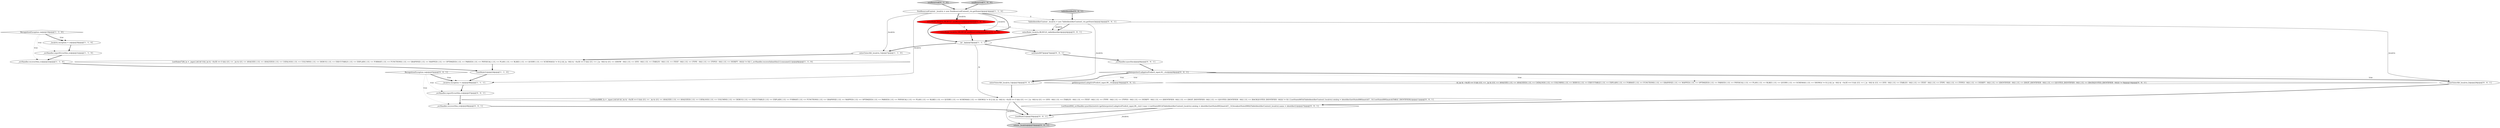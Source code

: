digraph {
4 [style = filled, label = "_localctx.exception = re@@@46@@@['1', '1', '1']", fillcolor = white, shape = ellipse image = "AAA0AAABBB1BBB"];
6 [style = filled, label = "_errHandler.reportError(this,re)@@@21@@@['1', '1', '0']", fillcolor = white, shape = ellipse image = "AAA0AAABBB1BBB"];
1 [style = filled, label = "enterRule(_localctx,98,RULE_nonReserved)@@@4@@@['1', '0', '0']", fillcolor = red, shape = ellipse image = "AAA1AAABBB1BBB"];
2 [style = filled, label = "{setState(728)_la = _input.LA(1)if (!((((_la) & ~0x3f) == 0 && ((1L << _la) & ((1L << ANALYZE) | (1L << ANALYZED) | (1L << CATALOGS) | (1L << COLUMNS) | (1L << DEBUG) | (1L << EXECUTABLE) | (1L << EXPLAIN) | (1L << FORMAT) | (1L << FUNCTIONS) | (1L << GRAPHVIZ) | (1L << MAPPED) | (1L << OPTIMIZED) | (1L << PARSED) | (1L << PHYSICAL) | (1L << PLAN) | (1L << RLIKE) | (1L << QUERY) | (1L << SCHEMAS))) != 0) || ((((_la - 64)) & ~0x3f) == 0 && ((1L << (_la - 64)) & ((1L << (SHOW - 64)) | (1L << (SYS - 64)) | (1L << (TABLES - 64)) | (1L << (TEXT - 64)) | (1L << (TYPE - 64)) | (1L << (TYPES - 64)) | (1L << (VERIFY - 64)))) != 0))) {_errHandler.recoverInline(this)}{consume()}}@@@8@@@['1', '1', '0']", fillcolor = white, shape = ellipse image = "AAA0AAABBB1BBB"];
16 [style = filled, label = "enterRule(_localctx,88,RULE_tableIdentifier)@@@4@@@['0', '0', '1']", fillcolor = white, shape = ellipse image = "AAA0AAABBB3BBB"];
5 [style = filled, label = "enterOuterAlt(_localctx,1)@@@7@@@['1', '1', '0']", fillcolor = white, shape = ellipse image = "AAA0AAABBB1BBB"];
20 [style = filled, label = "_errHandler.recover(this,re)@@@48@@@['0', '0', '1']", fillcolor = white, shape = ellipse image = "AAA0AAABBB3BBB"];
28 [style = filled, label = "RecognitionException re@@@45@@@['0', '0', '1']", fillcolor = white, shape = diamond image = "AAA0AAABBB3BBB"];
25 [style = filled, label = "TableIdentifierContext _localctx = new TableIdentifierContext(_ctx,getState())@@@3@@@['0', '0', '1']", fillcolor = white, shape = ellipse image = "AAA0AAABBB3BBB"];
13 [style = filled, label = "nonReserved['0', '1', '0']", fillcolor = lightgray, shape = diamond image = "AAA0AAABBB2BBB"];
14 [style = filled, label = "return _localctx@@@53@@@['0', '0', '1']", fillcolor = lightgray, shape = ellipse image = "AAA0AAABBB3BBB"];
0 [style = filled, label = "nonReserved['1', '0', '0']", fillcolor = lightgray, shape = diamond image = "AAA0AAABBB1BBB"];
24 [style = filled, label = "{setState(688)_la = _input.LA(1)if ((((_la) & ~0x3f) == 0 && ((1L << _la) & ((1L << ANALYZE) | (1L << ANALYZED) | (1L << CATALOGS) | (1L << COLUMNS) | (1L << DEBUG) | (1L << EXECUTABLE) | (1L << EXPLAIN) | (1L << FORMAT) | (1L << FUNCTIONS) | (1L << GRAPHVIZ) | (1L << MAPPED) | (1L << OPTIMIZED) | (1L << PARSED) | (1L << PHYSICAL) | (1L << PLAN) | (1L << RLIKE) | (1L << QUERY) | (1L << SCHEMAS) | (1L << SHOW))) != 0) || ((((_la - 64)) & ~0x3f) == 0 && ((1L << (_la - 64)) & ((1L << (SYS - 64)) | (1L << (TABLES - 64)) | (1L << (TEXT - 64)) | (1L << (TYPE - 64)) | (1L << (TYPES - 64)) | (1L << (VERIFY - 64)) | (1L << (IDENTIFIER - 64)) | (1L << (DIGIT_IDENTIFIER - 64)) | (1L << (QUOTED_IDENTIFIER - 64)) | (1L << (BACKQUOTED_IDENTIFIER - 64)))) != 0)) {{setState(685)((TableIdentifierContext)_localctx).catalog = identifier()setState(686)match(T__3)}}setState(690)match(TABLE_IDENTIFIER)}@@@11@@@['0', '0', '1']", fillcolor = white, shape = ellipse image = "AAA0AAABBB3BBB"];
8 [style = filled, label = "_errHandler.recover(this,re)@@@22@@@['1', '1', '0']", fillcolor = white, shape = ellipse image = "AAA0AAABBB1BBB"];
22 [style = filled, label = "{exitRule()}@@@50@@@['0', '0', '1']", fillcolor = white, shape = ellipse image = "AAA0AAABBB3BBB"];
10 [style = filled, label = "_localctx.exception = re@@@20@@@['1', '1', '0']", fillcolor = white, shape = ellipse image = "AAA0AAABBB1BBB"];
23 [style = filled, label = "_errHandler.sync(this)@@@8@@@['0', '0', '1']", fillcolor = white, shape = ellipse image = "AAA0AAABBB3BBB"];
21 [style = filled, label = "getInterpreter().adaptivePredict(_input,91,_ctx)@@@9@@@['0', '0', '1']", fillcolor = white, shape = diamond image = "AAA0AAABBB3BBB"];
30 [style = filled, label = "getInterpreter().adaptivePredict(_input,90,_ctx)@@@30@@@['0', '0', '1']", fillcolor = white, shape = diamond image = "AAA0AAABBB3BBB"];
15 [style = filled, label = "tableIdentifier['0', '0', '1']", fillcolor = lightgray, shape = diamond image = "AAA0AAABBB3BBB"];
18 [style = filled, label = "setState(697)@@@7@@@['0', '0', '1']", fillcolor = white, shape = ellipse image = "AAA0AAABBB3BBB"];
17 [style = filled, label = "_errHandler.reportError(this,re)@@@47@@@['0', '0', '1']", fillcolor = white, shape = ellipse image = "AAA0AAABBB3BBB"];
29 [style = filled, label = "{setState(694)_errHandler.sync(this)switch (getInterpreter().adaptivePredict(_input,90,_ctx)) {case 1:{setState(691)((TableIdentifierContext)_localctx).catalog = identifier()setState(692)match(T__3)}breaksetState(696)((TableIdentifierContext)_localctx).name = identifier()}@@@27@@@['0', '0', '1']", fillcolor = white, shape = ellipse image = "AAA0AAABBB3BBB"];
3 [style = filled, label = "{exitRule()}@@@24@@@['1', '1', '0']", fillcolor = white, shape = ellipse image = "AAA0AAABBB1BBB"];
27 [style = filled, label = "(((_la) & ~0x3f) == 0 && ((1L << _la) & ((1L << ANALYZE) | (1L << ANALYZED) | (1L << CATALOGS) | (1L << COLUMNS) | (1L << DEBUG) | (1L << EXECUTABLE) | (1L << EXPLAIN) | (1L << FORMAT) | (1L << FUNCTIONS) | (1L << GRAPHVIZ) | (1L << MAPPED) | (1L << OPTIMIZED) | (1L << PARSED) | (1L << PHYSICAL) | (1L << PLAN) | (1L << RLIKE) | (1L << QUERY) | (1L << SCHEMAS) | (1L << SHOW))) != 0) || ((((_la - 64)) & ~0x3f) == 0 && ((1L << (_la - 64)) & ((1L << (SYS - 64)) | (1L << (TABLES - 64)) | (1L << (TEXT - 64)) | (1L << (TYPE - 64)) | (1L << (TYPES - 64)) | (1L << (VERIFY - 64)) | (1L << (IDENTIFIER - 64)) | (1L << (DIGIT_IDENTIFIER - 64)) | (1L << (QUOTED_IDENTIFIER - 64)) | (1L << (BACKQUOTED_IDENTIFIER - 64)))) != 0)@@@14@@@['0', '0', '1']", fillcolor = white, shape = diamond image = "AAA0AAABBB3BBB"];
11 [style = filled, label = "int _la@@@5@@@['1', '1', '1']", fillcolor = white, shape = ellipse image = "AAA0AAABBB1BBB"];
19 [style = filled, label = "enterOuterAlt(_localctx,2)@@@26@@@['0', '0', '1']", fillcolor = white, shape = ellipse image = "AAA0AAABBB3BBB"];
7 [style = filled, label = "NonReservedContext _localctx = new NonReservedContext(_ctx,getState())@@@3@@@['1', '1', '0']", fillcolor = white, shape = ellipse image = "AAA0AAABBB1BBB"];
9 [style = filled, label = "RecognitionException re@@@19@@@['1', '1', '0']", fillcolor = white, shape = diamond image = "AAA0AAABBB1BBB"];
12 [style = filled, label = "enterRule(_localctx,100,RULE_nonReserved)@@@4@@@['0', '1', '0']", fillcolor = red, shape = ellipse image = "AAA1AAABBB2BBB"];
26 [style = filled, label = "enterOuterAlt(_localctx,1)@@@10@@@['0', '0', '1']", fillcolor = white, shape = ellipse image = "AAA0AAABBB3BBB"];
11->24 [style = solid, label="_la"];
7->1 [style = solid, label="_localctx"];
7->12 [style = solid, label="_localctx"];
7->1 [style = bold, label=""];
16->11 [style = bold, label=""];
4->17 [style = bold, label=""];
18->23 [style = bold, label=""];
21->19 [style = bold, label=""];
7->12 [style = bold, label=""];
15->25 [style = bold, label=""];
28->20 [style = dotted, label="true"];
19->29 [style = bold, label=""];
2->3 [style = bold, label=""];
8->3 [style = bold, label=""];
12->11 [style = bold, label=""];
21->27 [style = dotted, label="true"];
9->10 [style = bold, label=""];
28->17 [style = dotted, label="true"];
26->24 [style = bold, label=""];
25->16 [style = bold, label=""];
24->22 [style = bold, label=""];
3->4 [style = bold, label=""];
7->4 [style = solid, label="_localctx"];
10->6 [style = bold, label=""];
9->6 [style = dotted, label="true"];
11->18 [style = bold, label=""];
1->11 [style = bold, label=""];
20->22 [style = bold, label=""];
0->7 [style = bold, label=""];
9->8 [style = dotted, label="true"];
25->26 [style = solid, label="_localctx"];
25->19 [style = solid, label="_localctx"];
1->12 [style = dashed, label="0"];
11->5 [style = bold, label=""];
5->2 [style = bold, label=""];
21->26 [style = bold, label=""];
29->14 [style = solid, label="_localctx"];
21->26 [style = dotted, label="true"];
23->21 [style = bold, label=""];
21->30 [style = dotted, label="true"];
13->7 [style = bold, label=""];
1->16 [style = dashed, label="0"];
21->19 [style = dotted, label="true"];
25->16 [style = solid, label="_localctx"];
6->8 [style = bold, label=""];
7->25 [style = dashed, label="0"];
24->14 [style = solid, label="_localctx"];
28->4 [style = dotted, label="true"];
29->22 [style = bold, label=""];
22->14 [style = bold, label=""];
9->10 [style = dotted, label="true"];
7->5 [style = solid, label="_localctx"];
28->4 [style = bold, label=""];
17->20 [style = bold, label=""];
}
